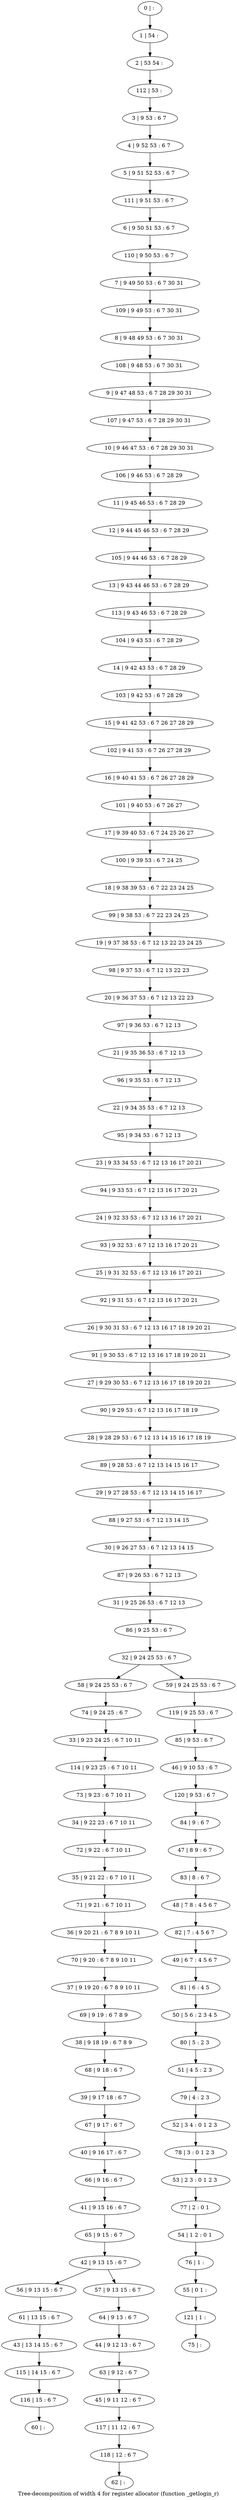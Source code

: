 digraph G {
graph [label="Tree-decomposition of width 4 for register allocator (function _getlogin_r)"]
0[label="0 | : "];
1[label="1 | 54 : "];
2[label="2 | 53 54 : "];
3[label="3 | 9 53 : 6 7 "];
4[label="4 | 9 52 53 : 6 7 "];
5[label="5 | 9 51 52 53 : 6 7 "];
6[label="6 | 9 50 51 53 : 6 7 "];
7[label="7 | 9 49 50 53 : 6 7 30 31 "];
8[label="8 | 9 48 49 53 : 6 7 30 31 "];
9[label="9 | 9 47 48 53 : 6 7 28 29 30 31 "];
10[label="10 | 9 46 47 53 : 6 7 28 29 30 31 "];
11[label="11 | 9 45 46 53 : 6 7 28 29 "];
12[label="12 | 9 44 45 46 53 : 6 7 28 29 "];
13[label="13 | 9 43 44 46 53 : 6 7 28 29 "];
14[label="14 | 9 42 43 53 : 6 7 28 29 "];
15[label="15 | 9 41 42 53 : 6 7 26 27 28 29 "];
16[label="16 | 9 40 41 53 : 6 7 26 27 28 29 "];
17[label="17 | 9 39 40 53 : 6 7 24 25 26 27 "];
18[label="18 | 9 38 39 53 : 6 7 22 23 24 25 "];
19[label="19 | 9 37 38 53 : 6 7 12 13 22 23 24 25 "];
20[label="20 | 9 36 37 53 : 6 7 12 13 22 23 "];
21[label="21 | 9 35 36 53 : 6 7 12 13 "];
22[label="22 | 9 34 35 53 : 6 7 12 13 "];
23[label="23 | 9 33 34 53 : 6 7 12 13 16 17 20 21 "];
24[label="24 | 9 32 33 53 : 6 7 12 13 16 17 20 21 "];
25[label="25 | 9 31 32 53 : 6 7 12 13 16 17 20 21 "];
26[label="26 | 9 30 31 53 : 6 7 12 13 16 17 18 19 20 21 "];
27[label="27 | 9 29 30 53 : 6 7 12 13 16 17 18 19 20 21 "];
28[label="28 | 9 28 29 53 : 6 7 12 13 14 15 16 17 18 19 "];
29[label="29 | 9 27 28 53 : 6 7 12 13 14 15 16 17 "];
30[label="30 | 9 26 27 53 : 6 7 12 13 14 15 "];
31[label="31 | 9 25 26 53 : 6 7 12 13 "];
32[label="32 | 9 24 25 53 : 6 7 "];
33[label="33 | 9 23 24 25 : 6 7 10 11 "];
34[label="34 | 9 22 23 : 6 7 10 11 "];
35[label="35 | 9 21 22 : 6 7 10 11 "];
36[label="36 | 9 20 21 : 6 7 8 9 10 11 "];
37[label="37 | 9 19 20 : 6 7 8 9 10 11 "];
38[label="38 | 9 18 19 : 6 7 8 9 "];
39[label="39 | 9 17 18 : 6 7 "];
40[label="40 | 9 16 17 : 6 7 "];
41[label="41 | 9 15 16 : 6 7 "];
42[label="42 | 9 13 15 : 6 7 "];
43[label="43 | 13 14 15 : 6 7 "];
44[label="44 | 9 12 13 : 6 7 "];
45[label="45 | 9 11 12 : 6 7 "];
46[label="46 | 9 10 53 : 6 7 "];
47[label="47 | 8 9 : 6 7 "];
48[label="48 | 7 8 : 4 5 6 7 "];
49[label="49 | 6 7 : 4 5 6 7 "];
50[label="50 | 5 6 : 2 3 4 5 "];
51[label="51 | 4 5 : 2 3 "];
52[label="52 | 3 4 : 0 1 2 3 "];
53[label="53 | 2 3 : 0 1 2 3 "];
54[label="54 | 1 2 : 0 1 "];
55[label="55 | 0 1 : "];
56[label="56 | 9 13 15 : 6 7 "];
57[label="57 | 9 13 15 : 6 7 "];
58[label="58 | 9 24 25 53 : 6 7 "];
59[label="59 | 9 24 25 53 : 6 7 "];
60[label="60 | : "];
61[label="61 | 13 15 : 6 7 "];
62[label="62 | : "];
63[label="63 | 9 12 : 6 7 "];
64[label="64 | 9 13 : 6 7 "];
65[label="65 | 9 15 : 6 7 "];
66[label="66 | 9 16 : 6 7 "];
67[label="67 | 9 17 : 6 7 "];
68[label="68 | 9 18 : 6 7 "];
69[label="69 | 9 19 : 6 7 8 9 "];
70[label="70 | 9 20 : 6 7 8 9 10 11 "];
71[label="71 | 9 21 : 6 7 10 11 "];
72[label="72 | 9 22 : 6 7 10 11 "];
73[label="73 | 9 23 : 6 7 10 11 "];
74[label="74 | 9 24 25 : 6 7 "];
75[label="75 | : "];
76[label="76 | 1 : "];
77[label="77 | 2 : 0 1 "];
78[label="78 | 3 : 0 1 2 3 "];
79[label="79 | 4 : 2 3 "];
80[label="80 | 5 : 2 3 "];
81[label="81 | 6 : 4 5 "];
82[label="82 | 7 : 4 5 6 7 "];
83[label="83 | 8 : 6 7 "];
84[label="84 | 9 : 6 7 "];
85[label="85 | 9 53 : 6 7 "];
86[label="86 | 9 25 53 : 6 7 "];
87[label="87 | 9 26 53 : 6 7 12 13 "];
88[label="88 | 9 27 53 : 6 7 12 13 14 15 "];
89[label="89 | 9 28 53 : 6 7 12 13 14 15 16 17 "];
90[label="90 | 9 29 53 : 6 7 12 13 16 17 18 19 "];
91[label="91 | 9 30 53 : 6 7 12 13 16 17 18 19 20 21 "];
92[label="92 | 9 31 53 : 6 7 12 13 16 17 20 21 "];
93[label="93 | 9 32 53 : 6 7 12 13 16 17 20 21 "];
94[label="94 | 9 33 53 : 6 7 12 13 16 17 20 21 "];
95[label="95 | 9 34 53 : 6 7 12 13 "];
96[label="96 | 9 35 53 : 6 7 12 13 "];
97[label="97 | 9 36 53 : 6 7 12 13 "];
98[label="98 | 9 37 53 : 6 7 12 13 22 23 "];
99[label="99 | 9 38 53 : 6 7 22 23 24 25 "];
100[label="100 | 9 39 53 : 6 7 24 25 "];
101[label="101 | 9 40 53 : 6 7 26 27 "];
102[label="102 | 9 41 53 : 6 7 26 27 28 29 "];
103[label="103 | 9 42 53 : 6 7 28 29 "];
104[label="104 | 9 43 53 : 6 7 28 29 "];
105[label="105 | 9 44 46 53 : 6 7 28 29 "];
106[label="106 | 9 46 53 : 6 7 28 29 "];
107[label="107 | 9 47 53 : 6 7 28 29 30 31 "];
108[label="108 | 9 48 53 : 6 7 30 31 "];
109[label="109 | 9 49 53 : 6 7 30 31 "];
110[label="110 | 9 50 53 : 6 7 "];
111[label="111 | 9 51 53 : 6 7 "];
112[label="112 | 53 : "];
113[label="113 | 9 43 46 53 : 6 7 28 29 "];
114[label="114 | 9 23 25 : 6 7 10 11 "];
115[label="115 | 14 15 : 6 7 "];
116[label="116 | 15 : 6 7 "];
117[label="117 | 11 12 : 6 7 "];
118[label="118 | 12 : 6 7 "];
119[label="119 | 9 25 53 : 6 7 "];
120[label="120 | 9 53 : 6 7 "];
121[label="121 | 1 : "];
0->1 ;
1->2 ;
3->4 ;
4->5 ;
11->12 ;
42->56 ;
42->57 ;
32->58 ;
32->59 ;
61->43 ;
56->61 ;
63->45 ;
44->63 ;
64->44 ;
57->64 ;
65->42 ;
41->65 ;
66->41 ;
40->66 ;
67->40 ;
39->67 ;
68->39 ;
38->68 ;
69->38 ;
37->69 ;
70->37 ;
36->70 ;
71->36 ;
35->71 ;
72->35 ;
34->72 ;
73->34 ;
74->33 ;
58->74 ;
76->55 ;
54->76 ;
77->54 ;
53->77 ;
78->53 ;
52->78 ;
79->52 ;
51->79 ;
80->51 ;
50->80 ;
81->50 ;
49->81 ;
82->49 ;
48->82 ;
83->48 ;
47->83 ;
84->47 ;
85->46 ;
86->32 ;
31->86 ;
87->31 ;
30->87 ;
88->30 ;
29->88 ;
89->29 ;
28->89 ;
90->28 ;
27->90 ;
91->27 ;
26->91 ;
92->26 ;
25->92 ;
93->25 ;
24->93 ;
94->24 ;
23->94 ;
95->23 ;
22->95 ;
96->22 ;
21->96 ;
97->21 ;
20->97 ;
98->20 ;
19->98 ;
99->19 ;
18->99 ;
100->18 ;
17->100 ;
101->17 ;
16->101 ;
102->16 ;
15->102 ;
103->15 ;
14->103 ;
104->14 ;
105->13 ;
12->105 ;
106->11 ;
10->106 ;
107->10 ;
9->107 ;
108->9 ;
8->108 ;
109->8 ;
7->109 ;
110->7 ;
6->110 ;
111->6 ;
5->111 ;
112->3 ;
2->112 ;
113->104 ;
13->113 ;
114->73 ;
33->114 ;
43->115 ;
116->60 ;
115->116 ;
45->117 ;
118->62 ;
117->118 ;
119->85 ;
59->119 ;
120->84 ;
46->120 ;
121->75 ;
55->121 ;
}
